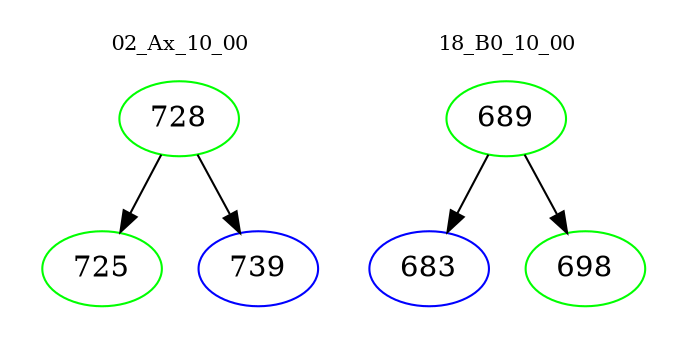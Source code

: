 digraph{
subgraph cluster_0 {
color = white
label = "02_Ax_10_00";
fontsize=10;
T0_728 [label="728", color="green"]
T0_728 -> T0_725 [color="black"]
T0_725 [label="725", color="green"]
T0_728 -> T0_739 [color="black"]
T0_739 [label="739", color="blue"]
}
subgraph cluster_1 {
color = white
label = "18_B0_10_00";
fontsize=10;
T1_689 [label="689", color="green"]
T1_689 -> T1_683 [color="black"]
T1_683 [label="683", color="blue"]
T1_689 -> T1_698 [color="black"]
T1_698 [label="698", color="green"]
}
}
